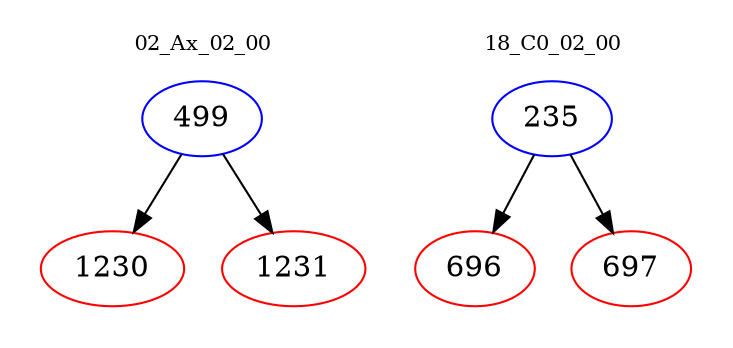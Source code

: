 digraph{
subgraph cluster_0 {
color = white
label = "02_Ax_02_00";
fontsize=10;
T0_499 [label="499", color="blue"]
T0_499 -> T0_1230 [color="black"]
T0_1230 [label="1230", color="red"]
T0_499 -> T0_1231 [color="black"]
T0_1231 [label="1231", color="red"]
}
subgraph cluster_1 {
color = white
label = "18_C0_02_00";
fontsize=10;
T1_235 [label="235", color="blue"]
T1_235 -> T1_696 [color="black"]
T1_696 [label="696", color="red"]
T1_235 -> T1_697 [color="black"]
T1_697 [label="697", color="red"]
}
}
